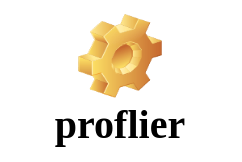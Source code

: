 <mxfile>
    <diagram id="og1n3h6cfN-GUFPLe442" name="第 1 页">
        <mxGraphModel dx="993" dy="764" grid="1" gridSize="10" guides="1" tooltips="1" connect="1" arrows="1" fold="1" page="1" pageScale="1" pageWidth="827" pageHeight="1169" math="0" shadow="0">
            <root>
                <mxCell id="0"/>
                <mxCell id="1" parent="0"/>
                <mxCell id="2" value="proflier" style="label;whiteSpace=wrap;html=1;align=center;verticalAlign=bottom;spacingLeft=0;spacingBottom=4;imageAlign=center;imageVerticalAlign=top;image=img/clipart/Gear_128x128.png;fontFamily=Comic Sans MS;fontSize=20;fillColor=none;gradientColor=none;strokeColor=none;" vertex="1" parent="1">
                    <mxGeometry x="354" y="240" width="120" height="80" as="geometry"/>
                </mxCell>
            </root>
        </mxGraphModel>
    </diagram>
</mxfile>